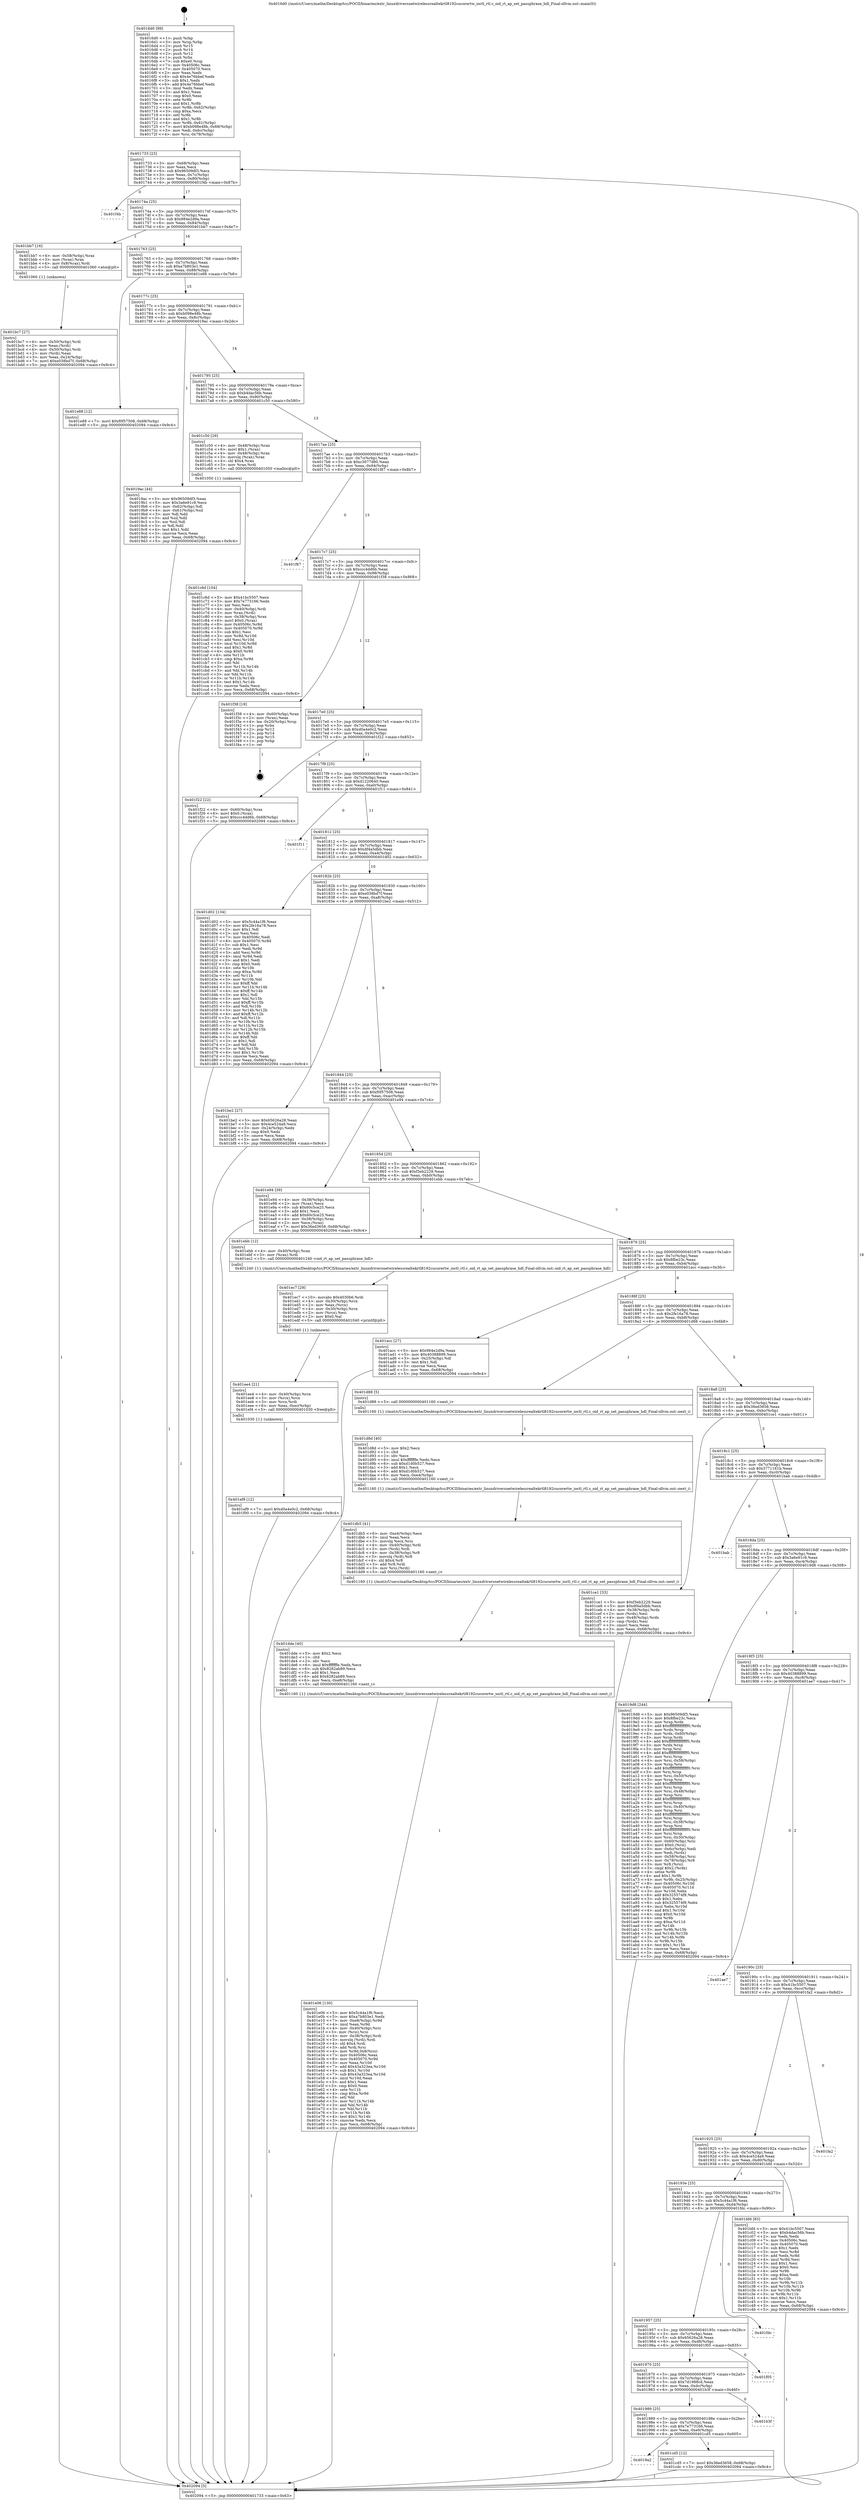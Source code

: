 digraph "0x4016d0" {
  label = "0x4016d0 (/mnt/c/Users/mathe/Desktop/tcc/POCII/binaries/extr_linuxdriversnetwirelessrealtekrtl8192cucorertw_ioctl_rtl.c_oid_rt_ap_set_passphrase_hdl_Final-ollvm.out::main(0))"
  labelloc = "t"
  node[shape=record]

  Entry [label="",width=0.3,height=0.3,shape=circle,fillcolor=black,style=filled]
  "0x401733" [label="{
     0x401733 [23]\l
     | [instrs]\l
     &nbsp;&nbsp;0x401733 \<+3\>: mov -0x68(%rbp),%eax\l
     &nbsp;&nbsp;0x401736 \<+2\>: mov %eax,%ecx\l
     &nbsp;&nbsp;0x401738 \<+6\>: sub $0x96509df3,%ecx\l
     &nbsp;&nbsp;0x40173e \<+3\>: mov %eax,-0x7c(%rbp)\l
     &nbsp;&nbsp;0x401741 \<+3\>: mov %ecx,-0x80(%rbp)\l
     &nbsp;&nbsp;0x401744 \<+6\>: je 0000000000401f4b \<main+0x87b\>\l
  }"]
  "0x401f4b" [label="{
     0x401f4b\l
  }", style=dashed]
  "0x40174a" [label="{
     0x40174a [25]\l
     | [instrs]\l
     &nbsp;&nbsp;0x40174a \<+5\>: jmp 000000000040174f \<main+0x7f\>\l
     &nbsp;&nbsp;0x40174f \<+3\>: mov -0x7c(%rbp),%eax\l
     &nbsp;&nbsp;0x401752 \<+5\>: sub $0x984e2d9a,%eax\l
     &nbsp;&nbsp;0x401757 \<+6\>: mov %eax,-0x84(%rbp)\l
     &nbsp;&nbsp;0x40175d \<+6\>: je 0000000000401bb7 \<main+0x4e7\>\l
  }"]
  Exit [label="",width=0.3,height=0.3,shape=circle,fillcolor=black,style=filled,peripheries=2]
  "0x401bb7" [label="{
     0x401bb7 [16]\l
     | [instrs]\l
     &nbsp;&nbsp;0x401bb7 \<+4\>: mov -0x58(%rbp),%rax\l
     &nbsp;&nbsp;0x401bbb \<+3\>: mov (%rax),%rax\l
     &nbsp;&nbsp;0x401bbe \<+4\>: mov 0x8(%rax),%rdi\l
     &nbsp;&nbsp;0x401bc2 \<+5\>: call 0000000000401060 \<atoi@plt\>\l
     | [calls]\l
     &nbsp;&nbsp;0x401060 \{1\} (unknown)\l
  }"]
  "0x401763" [label="{
     0x401763 [25]\l
     | [instrs]\l
     &nbsp;&nbsp;0x401763 \<+5\>: jmp 0000000000401768 \<main+0x98\>\l
     &nbsp;&nbsp;0x401768 \<+3\>: mov -0x7c(%rbp),%eax\l
     &nbsp;&nbsp;0x40176b \<+5\>: sub $0xa7b803e1,%eax\l
     &nbsp;&nbsp;0x401770 \<+6\>: mov %eax,-0x88(%rbp)\l
     &nbsp;&nbsp;0x401776 \<+6\>: je 0000000000401e88 \<main+0x7b8\>\l
  }"]
  "0x401ef9" [label="{
     0x401ef9 [12]\l
     | [instrs]\l
     &nbsp;&nbsp;0x401ef9 \<+7\>: movl $0xd0a4e0c2,-0x68(%rbp)\l
     &nbsp;&nbsp;0x401f00 \<+5\>: jmp 0000000000402094 \<main+0x9c4\>\l
  }"]
  "0x401e88" [label="{
     0x401e88 [12]\l
     | [instrs]\l
     &nbsp;&nbsp;0x401e88 \<+7\>: movl $0xf0f57508,-0x68(%rbp)\l
     &nbsp;&nbsp;0x401e8f \<+5\>: jmp 0000000000402094 \<main+0x9c4\>\l
  }"]
  "0x40177c" [label="{
     0x40177c [25]\l
     | [instrs]\l
     &nbsp;&nbsp;0x40177c \<+5\>: jmp 0000000000401781 \<main+0xb1\>\l
     &nbsp;&nbsp;0x401781 \<+3\>: mov -0x7c(%rbp),%eax\l
     &nbsp;&nbsp;0x401784 \<+5\>: sub $0xb098e48b,%eax\l
     &nbsp;&nbsp;0x401789 \<+6\>: mov %eax,-0x8c(%rbp)\l
     &nbsp;&nbsp;0x40178f \<+6\>: je 00000000004019ac \<main+0x2dc\>\l
  }"]
  "0x401ee4" [label="{
     0x401ee4 [21]\l
     | [instrs]\l
     &nbsp;&nbsp;0x401ee4 \<+4\>: mov -0x40(%rbp),%rcx\l
     &nbsp;&nbsp;0x401ee8 \<+3\>: mov (%rcx),%rcx\l
     &nbsp;&nbsp;0x401eeb \<+3\>: mov %rcx,%rdi\l
     &nbsp;&nbsp;0x401eee \<+6\>: mov %eax,-0xec(%rbp)\l
     &nbsp;&nbsp;0x401ef4 \<+5\>: call 0000000000401030 \<free@plt\>\l
     | [calls]\l
     &nbsp;&nbsp;0x401030 \{1\} (unknown)\l
  }"]
  "0x4019ac" [label="{
     0x4019ac [44]\l
     | [instrs]\l
     &nbsp;&nbsp;0x4019ac \<+5\>: mov $0x96509df3,%eax\l
     &nbsp;&nbsp;0x4019b1 \<+5\>: mov $0x3a6e91c9,%ecx\l
     &nbsp;&nbsp;0x4019b6 \<+3\>: mov -0x62(%rbp),%dl\l
     &nbsp;&nbsp;0x4019b9 \<+4\>: mov -0x61(%rbp),%sil\l
     &nbsp;&nbsp;0x4019bd \<+3\>: mov %dl,%dil\l
     &nbsp;&nbsp;0x4019c0 \<+3\>: and %sil,%dil\l
     &nbsp;&nbsp;0x4019c3 \<+3\>: xor %sil,%dl\l
     &nbsp;&nbsp;0x4019c6 \<+3\>: or %dl,%dil\l
     &nbsp;&nbsp;0x4019c9 \<+4\>: test $0x1,%dil\l
     &nbsp;&nbsp;0x4019cd \<+3\>: cmovne %ecx,%eax\l
     &nbsp;&nbsp;0x4019d0 \<+3\>: mov %eax,-0x68(%rbp)\l
     &nbsp;&nbsp;0x4019d3 \<+5\>: jmp 0000000000402094 \<main+0x9c4\>\l
  }"]
  "0x401795" [label="{
     0x401795 [25]\l
     | [instrs]\l
     &nbsp;&nbsp;0x401795 \<+5\>: jmp 000000000040179a \<main+0xca\>\l
     &nbsp;&nbsp;0x40179a \<+3\>: mov -0x7c(%rbp),%eax\l
     &nbsp;&nbsp;0x40179d \<+5\>: sub $0xb4dac56b,%eax\l
     &nbsp;&nbsp;0x4017a2 \<+6\>: mov %eax,-0x90(%rbp)\l
     &nbsp;&nbsp;0x4017a8 \<+6\>: je 0000000000401c50 \<main+0x580\>\l
  }"]
  "0x402094" [label="{
     0x402094 [5]\l
     | [instrs]\l
     &nbsp;&nbsp;0x402094 \<+5\>: jmp 0000000000401733 \<main+0x63\>\l
  }"]
  "0x4016d0" [label="{
     0x4016d0 [99]\l
     | [instrs]\l
     &nbsp;&nbsp;0x4016d0 \<+1\>: push %rbp\l
     &nbsp;&nbsp;0x4016d1 \<+3\>: mov %rsp,%rbp\l
     &nbsp;&nbsp;0x4016d4 \<+2\>: push %r15\l
     &nbsp;&nbsp;0x4016d6 \<+2\>: push %r14\l
     &nbsp;&nbsp;0x4016d8 \<+2\>: push %r12\l
     &nbsp;&nbsp;0x4016da \<+1\>: push %rbx\l
     &nbsp;&nbsp;0x4016db \<+7\>: sub $0xe0,%rsp\l
     &nbsp;&nbsp;0x4016e2 \<+7\>: mov 0x40506c,%eax\l
     &nbsp;&nbsp;0x4016e9 \<+7\>: mov 0x405070,%ecx\l
     &nbsp;&nbsp;0x4016f0 \<+2\>: mov %eax,%edx\l
     &nbsp;&nbsp;0x4016f2 \<+6\>: sub $0x4e76bbef,%edx\l
     &nbsp;&nbsp;0x4016f8 \<+3\>: sub $0x1,%edx\l
     &nbsp;&nbsp;0x4016fb \<+6\>: add $0x4e76bbef,%edx\l
     &nbsp;&nbsp;0x401701 \<+3\>: imul %edx,%eax\l
     &nbsp;&nbsp;0x401704 \<+3\>: and $0x1,%eax\l
     &nbsp;&nbsp;0x401707 \<+3\>: cmp $0x0,%eax\l
     &nbsp;&nbsp;0x40170a \<+4\>: sete %r8b\l
     &nbsp;&nbsp;0x40170e \<+4\>: and $0x1,%r8b\l
     &nbsp;&nbsp;0x401712 \<+4\>: mov %r8b,-0x62(%rbp)\l
     &nbsp;&nbsp;0x401716 \<+3\>: cmp $0xa,%ecx\l
     &nbsp;&nbsp;0x401719 \<+4\>: setl %r8b\l
     &nbsp;&nbsp;0x40171d \<+4\>: and $0x1,%r8b\l
     &nbsp;&nbsp;0x401721 \<+4\>: mov %r8b,-0x61(%rbp)\l
     &nbsp;&nbsp;0x401725 \<+7\>: movl $0xb098e48b,-0x68(%rbp)\l
     &nbsp;&nbsp;0x40172c \<+3\>: mov %edi,-0x6c(%rbp)\l
     &nbsp;&nbsp;0x40172f \<+4\>: mov %rsi,-0x78(%rbp)\l
  }"]
  "0x401ec7" [label="{
     0x401ec7 [29]\l
     | [instrs]\l
     &nbsp;&nbsp;0x401ec7 \<+10\>: movabs $0x4030b6,%rdi\l
     &nbsp;&nbsp;0x401ed1 \<+4\>: mov -0x30(%rbp),%rcx\l
     &nbsp;&nbsp;0x401ed5 \<+2\>: mov %eax,(%rcx)\l
     &nbsp;&nbsp;0x401ed7 \<+4\>: mov -0x30(%rbp),%rcx\l
     &nbsp;&nbsp;0x401edb \<+2\>: mov (%rcx),%esi\l
     &nbsp;&nbsp;0x401edd \<+2\>: mov $0x0,%al\l
     &nbsp;&nbsp;0x401edf \<+5\>: call 0000000000401040 \<printf@plt\>\l
     | [calls]\l
     &nbsp;&nbsp;0x401040 \{1\} (unknown)\l
  }"]
  "0x401c50" [label="{
     0x401c50 [29]\l
     | [instrs]\l
     &nbsp;&nbsp;0x401c50 \<+4\>: mov -0x48(%rbp),%rax\l
     &nbsp;&nbsp;0x401c54 \<+6\>: movl $0x1,(%rax)\l
     &nbsp;&nbsp;0x401c5a \<+4\>: mov -0x48(%rbp),%rax\l
     &nbsp;&nbsp;0x401c5e \<+3\>: movslq (%rax),%rax\l
     &nbsp;&nbsp;0x401c61 \<+4\>: shl $0x4,%rax\l
     &nbsp;&nbsp;0x401c65 \<+3\>: mov %rax,%rdi\l
     &nbsp;&nbsp;0x401c68 \<+5\>: call 0000000000401050 \<malloc@plt\>\l
     | [calls]\l
     &nbsp;&nbsp;0x401050 \{1\} (unknown)\l
  }"]
  "0x4017ae" [label="{
     0x4017ae [25]\l
     | [instrs]\l
     &nbsp;&nbsp;0x4017ae \<+5\>: jmp 00000000004017b3 \<main+0xe3\>\l
     &nbsp;&nbsp;0x4017b3 \<+3\>: mov -0x7c(%rbp),%eax\l
     &nbsp;&nbsp;0x4017b6 \<+5\>: sub $0xc3077d80,%eax\l
     &nbsp;&nbsp;0x4017bb \<+6\>: mov %eax,-0x94(%rbp)\l
     &nbsp;&nbsp;0x4017c1 \<+6\>: je 0000000000401f87 \<main+0x8b7\>\l
  }"]
  "0x401e06" [label="{
     0x401e06 [130]\l
     | [instrs]\l
     &nbsp;&nbsp;0x401e06 \<+5\>: mov $0x5c44a1f6,%ecx\l
     &nbsp;&nbsp;0x401e0b \<+5\>: mov $0xa7b803e1,%edx\l
     &nbsp;&nbsp;0x401e10 \<+7\>: mov -0xe8(%rbp),%r9d\l
     &nbsp;&nbsp;0x401e17 \<+4\>: imul %eax,%r9d\l
     &nbsp;&nbsp;0x401e1b \<+4\>: mov -0x40(%rbp),%rsi\l
     &nbsp;&nbsp;0x401e1f \<+3\>: mov (%rsi),%rsi\l
     &nbsp;&nbsp;0x401e22 \<+4\>: mov -0x38(%rbp),%rdi\l
     &nbsp;&nbsp;0x401e26 \<+3\>: movslq (%rdi),%rdi\l
     &nbsp;&nbsp;0x401e29 \<+4\>: shl $0x4,%rdi\l
     &nbsp;&nbsp;0x401e2d \<+3\>: add %rdi,%rsi\l
     &nbsp;&nbsp;0x401e30 \<+4\>: mov %r9d,0x8(%rsi)\l
     &nbsp;&nbsp;0x401e34 \<+7\>: mov 0x40506c,%eax\l
     &nbsp;&nbsp;0x401e3b \<+8\>: mov 0x405070,%r9d\l
     &nbsp;&nbsp;0x401e43 \<+3\>: mov %eax,%r10d\l
     &nbsp;&nbsp;0x401e46 \<+7\>: add $0x43a323ea,%r10d\l
     &nbsp;&nbsp;0x401e4d \<+4\>: sub $0x1,%r10d\l
     &nbsp;&nbsp;0x401e51 \<+7\>: sub $0x43a323ea,%r10d\l
     &nbsp;&nbsp;0x401e58 \<+4\>: imul %r10d,%eax\l
     &nbsp;&nbsp;0x401e5c \<+3\>: and $0x1,%eax\l
     &nbsp;&nbsp;0x401e5f \<+3\>: cmp $0x0,%eax\l
     &nbsp;&nbsp;0x401e62 \<+4\>: sete %r11b\l
     &nbsp;&nbsp;0x401e66 \<+4\>: cmp $0xa,%r9d\l
     &nbsp;&nbsp;0x401e6a \<+3\>: setl %bl\l
     &nbsp;&nbsp;0x401e6d \<+3\>: mov %r11b,%r14b\l
     &nbsp;&nbsp;0x401e70 \<+3\>: and %bl,%r14b\l
     &nbsp;&nbsp;0x401e73 \<+3\>: xor %bl,%r11b\l
     &nbsp;&nbsp;0x401e76 \<+3\>: or %r11b,%r14b\l
     &nbsp;&nbsp;0x401e79 \<+4\>: test $0x1,%r14b\l
     &nbsp;&nbsp;0x401e7d \<+3\>: cmovne %edx,%ecx\l
     &nbsp;&nbsp;0x401e80 \<+3\>: mov %ecx,-0x68(%rbp)\l
     &nbsp;&nbsp;0x401e83 \<+5\>: jmp 0000000000402094 \<main+0x9c4\>\l
  }"]
  "0x401f87" [label="{
     0x401f87\l
  }", style=dashed]
  "0x4017c7" [label="{
     0x4017c7 [25]\l
     | [instrs]\l
     &nbsp;&nbsp;0x4017c7 \<+5\>: jmp 00000000004017cc \<main+0xfc\>\l
     &nbsp;&nbsp;0x4017cc \<+3\>: mov -0x7c(%rbp),%eax\l
     &nbsp;&nbsp;0x4017cf \<+5\>: sub $0xccc4dd6b,%eax\l
     &nbsp;&nbsp;0x4017d4 \<+6\>: mov %eax,-0x98(%rbp)\l
     &nbsp;&nbsp;0x4017da \<+6\>: je 0000000000401f38 \<main+0x868\>\l
  }"]
  "0x401dde" [label="{
     0x401dde [40]\l
     | [instrs]\l
     &nbsp;&nbsp;0x401dde \<+5\>: mov $0x2,%ecx\l
     &nbsp;&nbsp;0x401de3 \<+1\>: cltd\l
     &nbsp;&nbsp;0x401de4 \<+2\>: idiv %ecx\l
     &nbsp;&nbsp;0x401de6 \<+6\>: imul $0xfffffffe,%edx,%ecx\l
     &nbsp;&nbsp;0x401dec \<+6\>: sub $0x8282ab89,%ecx\l
     &nbsp;&nbsp;0x401df2 \<+3\>: add $0x1,%ecx\l
     &nbsp;&nbsp;0x401df5 \<+6\>: add $0x8282ab89,%ecx\l
     &nbsp;&nbsp;0x401dfb \<+6\>: mov %ecx,-0xe8(%rbp)\l
     &nbsp;&nbsp;0x401e01 \<+5\>: call 0000000000401160 \<next_i\>\l
     | [calls]\l
     &nbsp;&nbsp;0x401160 \{1\} (/mnt/c/Users/mathe/Desktop/tcc/POCII/binaries/extr_linuxdriversnetwirelessrealtekrtl8192cucorertw_ioctl_rtl.c_oid_rt_ap_set_passphrase_hdl_Final-ollvm.out::next_i)\l
  }"]
  "0x401f38" [label="{
     0x401f38 [19]\l
     | [instrs]\l
     &nbsp;&nbsp;0x401f38 \<+4\>: mov -0x60(%rbp),%rax\l
     &nbsp;&nbsp;0x401f3c \<+2\>: mov (%rax),%eax\l
     &nbsp;&nbsp;0x401f3e \<+4\>: lea -0x20(%rbp),%rsp\l
     &nbsp;&nbsp;0x401f42 \<+1\>: pop %rbx\l
     &nbsp;&nbsp;0x401f43 \<+2\>: pop %r12\l
     &nbsp;&nbsp;0x401f45 \<+2\>: pop %r14\l
     &nbsp;&nbsp;0x401f47 \<+2\>: pop %r15\l
     &nbsp;&nbsp;0x401f49 \<+1\>: pop %rbp\l
     &nbsp;&nbsp;0x401f4a \<+1\>: ret\l
  }"]
  "0x4017e0" [label="{
     0x4017e0 [25]\l
     | [instrs]\l
     &nbsp;&nbsp;0x4017e0 \<+5\>: jmp 00000000004017e5 \<main+0x115\>\l
     &nbsp;&nbsp;0x4017e5 \<+3\>: mov -0x7c(%rbp),%eax\l
     &nbsp;&nbsp;0x4017e8 \<+5\>: sub $0xd0a4e0c2,%eax\l
     &nbsp;&nbsp;0x4017ed \<+6\>: mov %eax,-0x9c(%rbp)\l
     &nbsp;&nbsp;0x4017f3 \<+6\>: je 0000000000401f22 \<main+0x852\>\l
  }"]
  "0x401db5" [label="{
     0x401db5 [41]\l
     | [instrs]\l
     &nbsp;&nbsp;0x401db5 \<+6\>: mov -0xe4(%rbp),%ecx\l
     &nbsp;&nbsp;0x401dbb \<+3\>: imul %eax,%ecx\l
     &nbsp;&nbsp;0x401dbe \<+3\>: movslq %ecx,%rsi\l
     &nbsp;&nbsp;0x401dc1 \<+4\>: mov -0x40(%rbp),%rdi\l
     &nbsp;&nbsp;0x401dc5 \<+3\>: mov (%rdi),%rdi\l
     &nbsp;&nbsp;0x401dc8 \<+4\>: mov -0x38(%rbp),%r8\l
     &nbsp;&nbsp;0x401dcc \<+3\>: movslq (%r8),%r8\l
     &nbsp;&nbsp;0x401dcf \<+4\>: shl $0x4,%r8\l
     &nbsp;&nbsp;0x401dd3 \<+3\>: add %r8,%rdi\l
     &nbsp;&nbsp;0x401dd6 \<+3\>: mov %rsi,(%rdi)\l
     &nbsp;&nbsp;0x401dd9 \<+5\>: call 0000000000401160 \<next_i\>\l
     | [calls]\l
     &nbsp;&nbsp;0x401160 \{1\} (/mnt/c/Users/mathe/Desktop/tcc/POCII/binaries/extr_linuxdriversnetwirelessrealtekrtl8192cucorertw_ioctl_rtl.c_oid_rt_ap_set_passphrase_hdl_Final-ollvm.out::next_i)\l
  }"]
  "0x401f22" [label="{
     0x401f22 [22]\l
     | [instrs]\l
     &nbsp;&nbsp;0x401f22 \<+4\>: mov -0x60(%rbp),%rax\l
     &nbsp;&nbsp;0x401f26 \<+6\>: movl $0x0,(%rax)\l
     &nbsp;&nbsp;0x401f2c \<+7\>: movl $0xccc4dd6b,-0x68(%rbp)\l
     &nbsp;&nbsp;0x401f33 \<+5\>: jmp 0000000000402094 \<main+0x9c4\>\l
  }"]
  "0x4017f9" [label="{
     0x4017f9 [25]\l
     | [instrs]\l
     &nbsp;&nbsp;0x4017f9 \<+5\>: jmp 00000000004017fe \<main+0x12e\>\l
     &nbsp;&nbsp;0x4017fe \<+3\>: mov -0x7c(%rbp),%eax\l
     &nbsp;&nbsp;0x401801 \<+5\>: sub $0xd1220640,%eax\l
     &nbsp;&nbsp;0x401806 \<+6\>: mov %eax,-0xa0(%rbp)\l
     &nbsp;&nbsp;0x40180c \<+6\>: je 0000000000401f11 \<main+0x841\>\l
  }"]
  "0x401d8d" [label="{
     0x401d8d [40]\l
     | [instrs]\l
     &nbsp;&nbsp;0x401d8d \<+5\>: mov $0x2,%ecx\l
     &nbsp;&nbsp;0x401d92 \<+1\>: cltd\l
     &nbsp;&nbsp;0x401d93 \<+2\>: idiv %ecx\l
     &nbsp;&nbsp;0x401d95 \<+6\>: imul $0xfffffffe,%edx,%ecx\l
     &nbsp;&nbsp;0x401d9b \<+6\>: sub $0xd1d0b527,%ecx\l
     &nbsp;&nbsp;0x401da1 \<+3\>: add $0x1,%ecx\l
     &nbsp;&nbsp;0x401da4 \<+6\>: add $0xd1d0b527,%ecx\l
     &nbsp;&nbsp;0x401daa \<+6\>: mov %ecx,-0xe4(%rbp)\l
     &nbsp;&nbsp;0x401db0 \<+5\>: call 0000000000401160 \<next_i\>\l
     | [calls]\l
     &nbsp;&nbsp;0x401160 \{1\} (/mnt/c/Users/mathe/Desktop/tcc/POCII/binaries/extr_linuxdriversnetwirelessrealtekrtl8192cucorertw_ioctl_rtl.c_oid_rt_ap_set_passphrase_hdl_Final-ollvm.out::next_i)\l
  }"]
  "0x401f11" [label="{
     0x401f11\l
  }", style=dashed]
  "0x401812" [label="{
     0x401812 [25]\l
     | [instrs]\l
     &nbsp;&nbsp;0x401812 \<+5\>: jmp 0000000000401817 \<main+0x147\>\l
     &nbsp;&nbsp;0x401817 \<+3\>: mov -0x7c(%rbp),%eax\l
     &nbsp;&nbsp;0x40181a \<+5\>: sub $0xdf4a5dbb,%eax\l
     &nbsp;&nbsp;0x40181f \<+6\>: mov %eax,-0xa4(%rbp)\l
     &nbsp;&nbsp;0x401825 \<+6\>: je 0000000000401d02 \<main+0x632\>\l
  }"]
  "0x4019a2" [label="{
     0x4019a2\l
  }", style=dashed]
  "0x401d02" [label="{
     0x401d02 [134]\l
     | [instrs]\l
     &nbsp;&nbsp;0x401d02 \<+5\>: mov $0x5c44a1f6,%eax\l
     &nbsp;&nbsp;0x401d07 \<+5\>: mov $0x2fe16a78,%ecx\l
     &nbsp;&nbsp;0x401d0c \<+2\>: mov $0x1,%dl\l
     &nbsp;&nbsp;0x401d0e \<+2\>: xor %esi,%esi\l
     &nbsp;&nbsp;0x401d10 \<+7\>: mov 0x40506c,%edi\l
     &nbsp;&nbsp;0x401d17 \<+8\>: mov 0x405070,%r8d\l
     &nbsp;&nbsp;0x401d1f \<+3\>: sub $0x1,%esi\l
     &nbsp;&nbsp;0x401d22 \<+3\>: mov %edi,%r9d\l
     &nbsp;&nbsp;0x401d25 \<+3\>: add %esi,%r9d\l
     &nbsp;&nbsp;0x401d28 \<+4\>: imul %r9d,%edi\l
     &nbsp;&nbsp;0x401d2c \<+3\>: and $0x1,%edi\l
     &nbsp;&nbsp;0x401d2f \<+3\>: cmp $0x0,%edi\l
     &nbsp;&nbsp;0x401d32 \<+4\>: sete %r10b\l
     &nbsp;&nbsp;0x401d36 \<+4\>: cmp $0xa,%r8d\l
     &nbsp;&nbsp;0x401d3a \<+4\>: setl %r11b\l
     &nbsp;&nbsp;0x401d3e \<+3\>: mov %r10b,%bl\l
     &nbsp;&nbsp;0x401d41 \<+3\>: xor $0xff,%bl\l
     &nbsp;&nbsp;0x401d44 \<+3\>: mov %r11b,%r14b\l
     &nbsp;&nbsp;0x401d47 \<+4\>: xor $0xff,%r14b\l
     &nbsp;&nbsp;0x401d4b \<+3\>: xor $0x1,%dl\l
     &nbsp;&nbsp;0x401d4e \<+3\>: mov %bl,%r15b\l
     &nbsp;&nbsp;0x401d51 \<+4\>: and $0xff,%r15b\l
     &nbsp;&nbsp;0x401d55 \<+3\>: and %dl,%r10b\l
     &nbsp;&nbsp;0x401d58 \<+3\>: mov %r14b,%r12b\l
     &nbsp;&nbsp;0x401d5b \<+4\>: and $0xff,%r12b\l
     &nbsp;&nbsp;0x401d5f \<+3\>: and %dl,%r11b\l
     &nbsp;&nbsp;0x401d62 \<+3\>: or %r10b,%r15b\l
     &nbsp;&nbsp;0x401d65 \<+3\>: or %r11b,%r12b\l
     &nbsp;&nbsp;0x401d68 \<+3\>: xor %r12b,%r15b\l
     &nbsp;&nbsp;0x401d6b \<+3\>: or %r14b,%bl\l
     &nbsp;&nbsp;0x401d6e \<+3\>: xor $0xff,%bl\l
     &nbsp;&nbsp;0x401d71 \<+3\>: or $0x1,%dl\l
     &nbsp;&nbsp;0x401d74 \<+2\>: and %dl,%bl\l
     &nbsp;&nbsp;0x401d76 \<+3\>: or %bl,%r15b\l
     &nbsp;&nbsp;0x401d79 \<+4\>: test $0x1,%r15b\l
     &nbsp;&nbsp;0x401d7d \<+3\>: cmovne %ecx,%eax\l
     &nbsp;&nbsp;0x401d80 \<+3\>: mov %eax,-0x68(%rbp)\l
     &nbsp;&nbsp;0x401d83 \<+5\>: jmp 0000000000402094 \<main+0x9c4\>\l
  }"]
  "0x40182b" [label="{
     0x40182b [25]\l
     | [instrs]\l
     &nbsp;&nbsp;0x40182b \<+5\>: jmp 0000000000401830 \<main+0x160\>\l
     &nbsp;&nbsp;0x401830 \<+3\>: mov -0x7c(%rbp),%eax\l
     &nbsp;&nbsp;0x401833 \<+5\>: sub $0xe038bd7f,%eax\l
     &nbsp;&nbsp;0x401838 \<+6\>: mov %eax,-0xa8(%rbp)\l
     &nbsp;&nbsp;0x40183e \<+6\>: je 0000000000401be2 \<main+0x512\>\l
  }"]
  "0x401cd5" [label="{
     0x401cd5 [12]\l
     | [instrs]\l
     &nbsp;&nbsp;0x401cd5 \<+7\>: movl $0x36ed3658,-0x68(%rbp)\l
     &nbsp;&nbsp;0x401cdc \<+5\>: jmp 0000000000402094 \<main+0x9c4\>\l
  }"]
  "0x401be2" [label="{
     0x401be2 [27]\l
     | [instrs]\l
     &nbsp;&nbsp;0x401be2 \<+5\>: mov $0x65626a28,%eax\l
     &nbsp;&nbsp;0x401be7 \<+5\>: mov $0x4ce524a9,%ecx\l
     &nbsp;&nbsp;0x401bec \<+3\>: mov -0x24(%rbp),%edx\l
     &nbsp;&nbsp;0x401bef \<+3\>: cmp $0x0,%edx\l
     &nbsp;&nbsp;0x401bf2 \<+3\>: cmove %ecx,%eax\l
     &nbsp;&nbsp;0x401bf5 \<+3\>: mov %eax,-0x68(%rbp)\l
     &nbsp;&nbsp;0x401bf8 \<+5\>: jmp 0000000000402094 \<main+0x9c4\>\l
  }"]
  "0x401844" [label="{
     0x401844 [25]\l
     | [instrs]\l
     &nbsp;&nbsp;0x401844 \<+5\>: jmp 0000000000401849 \<main+0x179\>\l
     &nbsp;&nbsp;0x401849 \<+3\>: mov -0x7c(%rbp),%eax\l
     &nbsp;&nbsp;0x40184c \<+5\>: sub $0xf0f57508,%eax\l
     &nbsp;&nbsp;0x401851 \<+6\>: mov %eax,-0xac(%rbp)\l
     &nbsp;&nbsp;0x401857 \<+6\>: je 0000000000401e94 \<main+0x7c4\>\l
  }"]
  "0x401989" [label="{
     0x401989 [25]\l
     | [instrs]\l
     &nbsp;&nbsp;0x401989 \<+5\>: jmp 000000000040198e \<main+0x2be\>\l
     &nbsp;&nbsp;0x40198e \<+3\>: mov -0x7c(%rbp),%eax\l
     &nbsp;&nbsp;0x401991 \<+5\>: sub $0x7e773166,%eax\l
     &nbsp;&nbsp;0x401996 \<+6\>: mov %eax,-0xe0(%rbp)\l
     &nbsp;&nbsp;0x40199c \<+6\>: je 0000000000401cd5 \<main+0x605\>\l
  }"]
  "0x401e94" [label="{
     0x401e94 [39]\l
     | [instrs]\l
     &nbsp;&nbsp;0x401e94 \<+4\>: mov -0x38(%rbp),%rax\l
     &nbsp;&nbsp;0x401e98 \<+2\>: mov (%rax),%ecx\l
     &nbsp;&nbsp;0x401e9a \<+6\>: sub $0x60c5ce25,%ecx\l
     &nbsp;&nbsp;0x401ea0 \<+3\>: add $0x1,%ecx\l
     &nbsp;&nbsp;0x401ea3 \<+6\>: add $0x60c5ce25,%ecx\l
     &nbsp;&nbsp;0x401ea9 \<+4\>: mov -0x38(%rbp),%rax\l
     &nbsp;&nbsp;0x401ead \<+2\>: mov %ecx,(%rax)\l
     &nbsp;&nbsp;0x401eaf \<+7\>: movl $0x36ed3658,-0x68(%rbp)\l
     &nbsp;&nbsp;0x401eb6 \<+5\>: jmp 0000000000402094 \<main+0x9c4\>\l
  }"]
  "0x40185d" [label="{
     0x40185d [25]\l
     | [instrs]\l
     &nbsp;&nbsp;0x40185d \<+5\>: jmp 0000000000401862 \<main+0x192\>\l
     &nbsp;&nbsp;0x401862 \<+3\>: mov -0x7c(%rbp),%eax\l
     &nbsp;&nbsp;0x401865 \<+5\>: sub $0xf3eb2229,%eax\l
     &nbsp;&nbsp;0x40186a \<+6\>: mov %eax,-0xb0(%rbp)\l
     &nbsp;&nbsp;0x401870 \<+6\>: je 0000000000401ebb \<main+0x7eb\>\l
  }"]
  "0x401b3f" [label="{
     0x401b3f\l
  }", style=dashed]
  "0x401ebb" [label="{
     0x401ebb [12]\l
     | [instrs]\l
     &nbsp;&nbsp;0x401ebb \<+4\>: mov -0x40(%rbp),%rax\l
     &nbsp;&nbsp;0x401ebf \<+3\>: mov (%rax),%rdi\l
     &nbsp;&nbsp;0x401ec2 \<+5\>: call 0000000000401240 \<oid_rt_ap_set_passphrase_hdl\>\l
     | [calls]\l
     &nbsp;&nbsp;0x401240 \{1\} (/mnt/c/Users/mathe/Desktop/tcc/POCII/binaries/extr_linuxdriversnetwirelessrealtekrtl8192cucorertw_ioctl_rtl.c_oid_rt_ap_set_passphrase_hdl_Final-ollvm.out::oid_rt_ap_set_passphrase_hdl)\l
  }"]
  "0x401876" [label="{
     0x401876 [25]\l
     | [instrs]\l
     &nbsp;&nbsp;0x401876 \<+5\>: jmp 000000000040187b \<main+0x1ab\>\l
     &nbsp;&nbsp;0x40187b \<+3\>: mov -0x7c(%rbp),%eax\l
     &nbsp;&nbsp;0x40187e \<+5\>: sub $0x8fbe23c,%eax\l
     &nbsp;&nbsp;0x401883 \<+6\>: mov %eax,-0xb4(%rbp)\l
     &nbsp;&nbsp;0x401889 \<+6\>: je 0000000000401acc \<main+0x3fc\>\l
  }"]
  "0x401970" [label="{
     0x401970 [25]\l
     | [instrs]\l
     &nbsp;&nbsp;0x401970 \<+5\>: jmp 0000000000401975 \<main+0x2a5\>\l
     &nbsp;&nbsp;0x401975 \<+3\>: mov -0x7c(%rbp),%eax\l
     &nbsp;&nbsp;0x401978 \<+5\>: sub $0x7d1988cd,%eax\l
     &nbsp;&nbsp;0x40197d \<+6\>: mov %eax,-0xdc(%rbp)\l
     &nbsp;&nbsp;0x401983 \<+6\>: je 0000000000401b3f \<main+0x46f\>\l
  }"]
  "0x401acc" [label="{
     0x401acc [27]\l
     | [instrs]\l
     &nbsp;&nbsp;0x401acc \<+5\>: mov $0x984e2d9a,%eax\l
     &nbsp;&nbsp;0x401ad1 \<+5\>: mov $0x40388899,%ecx\l
     &nbsp;&nbsp;0x401ad6 \<+3\>: mov -0x25(%rbp),%dl\l
     &nbsp;&nbsp;0x401ad9 \<+3\>: test $0x1,%dl\l
     &nbsp;&nbsp;0x401adc \<+3\>: cmovne %ecx,%eax\l
     &nbsp;&nbsp;0x401adf \<+3\>: mov %eax,-0x68(%rbp)\l
     &nbsp;&nbsp;0x401ae2 \<+5\>: jmp 0000000000402094 \<main+0x9c4\>\l
  }"]
  "0x40188f" [label="{
     0x40188f [25]\l
     | [instrs]\l
     &nbsp;&nbsp;0x40188f \<+5\>: jmp 0000000000401894 \<main+0x1c4\>\l
     &nbsp;&nbsp;0x401894 \<+3\>: mov -0x7c(%rbp),%eax\l
     &nbsp;&nbsp;0x401897 \<+5\>: sub $0x2fe16a78,%eax\l
     &nbsp;&nbsp;0x40189c \<+6\>: mov %eax,-0xb8(%rbp)\l
     &nbsp;&nbsp;0x4018a2 \<+6\>: je 0000000000401d88 \<main+0x6b8\>\l
  }"]
  "0x401f05" [label="{
     0x401f05\l
  }", style=dashed]
  "0x401d88" [label="{
     0x401d88 [5]\l
     | [instrs]\l
     &nbsp;&nbsp;0x401d88 \<+5\>: call 0000000000401160 \<next_i\>\l
     | [calls]\l
     &nbsp;&nbsp;0x401160 \{1\} (/mnt/c/Users/mathe/Desktop/tcc/POCII/binaries/extr_linuxdriversnetwirelessrealtekrtl8192cucorertw_ioctl_rtl.c_oid_rt_ap_set_passphrase_hdl_Final-ollvm.out::next_i)\l
  }"]
  "0x4018a8" [label="{
     0x4018a8 [25]\l
     | [instrs]\l
     &nbsp;&nbsp;0x4018a8 \<+5\>: jmp 00000000004018ad \<main+0x1dd\>\l
     &nbsp;&nbsp;0x4018ad \<+3\>: mov -0x7c(%rbp),%eax\l
     &nbsp;&nbsp;0x4018b0 \<+5\>: sub $0x36ed3658,%eax\l
     &nbsp;&nbsp;0x4018b5 \<+6\>: mov %eax,-0xbc(%rbp)\l
     &nbsp;&nbsp;0x4018bb \<+6\>: je 0000000000401ce1 \<main+0x611\>\l
  }"]
  "0x401957" [label="{
     0x401957 [25]\l
     | [instrs]\l
     &nbsp;&nbsp;0x401957 \<+5\>: jmp 000000000040195c \<main+0x28c\>\l
     &nbsp;&nbsp;0x40195c \<+3\>: mov -0x7c(%rbp),%eax\l
     &nbsp;&nbsp;0x40195f \<+5\>: sub $0x65626a28,%eax\l
     &nbsp;&nbsp;0x401964 \<+6\>: mov %eax,-0xd8(%rbp)\l
     &nbsp;&nbsp;0x40196a \<+6\>: je 0000000000401f05 \<main+0x835\>\l
  }"]
  "0x401ce1" [label="{
     0x401ce1 [33]\l
     | [instrs]\l
     &nbsp;&nbsp;0x401ce1 \<+5\>: mov $0xf3eb2229,%eax\l
     &nbsp;&nbsp;0x401ce6 \<+5\>: mov $0xdf4a5dbb,%ecx\l
     &nbsp;&nbsp;0x401ceb \<+4\>: mov -0x38(%rbp),%rdx\l
     &nbsp;&nbsp;0x401cef \<+2\>: mov (%rdx),%esi\l
     &nbsp;&nbsp;0x401cf1 \<+4\>: mov -0x48(%rbp),%rdx\l
     &nbsp;&nbsp;0x401cf5 \<+2\>: cmp (%rdx),%esi\l
     &nbsp;&nbsp;0x401cf7 \<+3\>: cmovl %ecx,%eax\l
     &nbsp;&nbsp;0x401cfa \<+3\>: mov %eax,-0x68(%rbp)\l
     &nbsp;&nbsp;0x401cfd \<+5\>: jmp 0000000000402094 \<main+0x9c4\>\l
  }"]
  "0x4018c1" [label="{
     0x4018c1 [25]\l
     | [instrs]\l
     &nbsp;&nbsp;0x4018c1 \<+5\>: jmp 00000000004018c6 \<main+0x1f6\>\l
     &nbsp;&nbsp;0x4018c6 \<+3\>: mov -0x7c(%rbp),%eax\l
     &nbsp;&nbsp;0x4018c9 \<+5\>: sub $0x3771161b,%eax\l
     &nbsp;&nbsp;0x4018ce \<+6\>: mov %eax,-0xc0(%rbp)\l
     &nbsp;&nbsp;0x4018d4 \<+6\>: je 0000000000401bab \<main+0x4db\>\l
  }"]
  "0x401fdc" [label="{
     0x401fdc\l
  }", style=dashed]
  "0x401bab" [label="{
     0x401bab\l
  }", style=dashed]
  "0x4018da" [label="{
     0x4018da [25]\l
     | [instrs]\l
     &nbsp;&nbsp;0x4018da \<+5\>: jmp 00000000004018df \<main+0x20f\>\l
     &nbsp;&nbsp;0x4018df \<+3\>: mov -0x7c(%rbp),%eax\l
     &nbsp;&nbsp;0x4018e2 \<+5\>: sub $0x3a6e91c9,%eax\l
     &nbsp;&nbsp;0x4018e7 \<+6\>: mov %eax,-0xc4(%rbp)\l
     &nbsp;&nbsp;0x4018ed \<+6\>: je 00000000004019d8 \<main+0x308\>\l
  }"]
  "0x401c6d" [label="{
     0x401c6d [104]\l
     | [instrs]\l
     &nbsp;&nbsp;0x401c6d \<+5\>: mov $0x41bc5507,%ecx\l
     &nbsp;&nbsp;0x401c72 \<+5\>: mov $0x7e773166,%edx\l
     &nbsp;&nbsp;0x401c77 \<+2\>: xor %esi,%esi\l
     &nbsp;&nbsp;0x401c79 \<+4\>: mov -0x40(%rbp),%rdi\l
     &nbsp;&nbsp;0x401c7d \<+3\>: mov %rax,(%rdi)\l
     &nbsp;&nbsp;0x401c80 \<+4\>: mov -0x38(%rbp),%rax\l
     &nbsp;&nbsp;0x401c84 \<+6\>: movl $0x0,(%rax)\l
     &nbsp;&nbsp;0x401c8a \<+8\>: mov 0x40506c,%r8d\l
     &nbsp;&nbsp;0x401c92 \<+8\>: mov 0x405070,%r9d\l
     &nbsp;&nbsp;0x401c9a \<+3\>: sub $0x1,%esi\l
     &nbsp;&nbsp;0x401c9d \<+3\>: mov %r8d,%r10d\l
     &nbsp;&nbsp;0x401ca0 \<+3\>: add %esi,%r10d\l
     &nbsp;&nbsp;0x401ca3 \<+4\>: imul %r10d,%r8d\l
     &nbsp;&nbsp;0x401ca7 \<+4\>: and $0x1,%r8d\l
     &nbsp;&nbsp;0x401cab \<+4\>: cmp $0x0,%r8d\l
     &nbsp;&nbsp;0x401caf \<+4\>: sete %r11b\l
     &nbsp;&nbsp;0x401cb3 \<+4\>: cmp $0xa,%r9d\l
     &nbsp;&nbsp;0x401cb7 \<+3\>: setl %bl\l
     &nbsp;&nbsp;0x401cba \<+3\>: mov %r11b,%r14b\l
     &nbsp;&nbsp;0x401cbd \<+3\>: and %bl,%r14b\l
     &nbsp;&nbsp;0x401cc0 \<+3\>: xor %bl,%r11b\l
     &nbsp;&nbsp;0x401cc3 \<+3\>: or %r11b,%r14b\l
     &nbsp;&nbsp;0x401cc6 \<+4\>: test $0x1,%r14b\l
     &nbsp;&nbsp;0x401cca \<+3\>: cmovne %edx,%ecx\l
     &nbsp;&nbsp;0x401ccd \<+3\>: mov %ecx,-0x68(%rbp)\l
     &nbsp;&nbsp;0x401cd0 \<+5\>: jmp 0000000000402094 \<main+0x9c4\>\l
  }"]
  "0x4019d8" [label="{
     0x4019d8 [244]\l
     | [instrs]\l
     &nbsp;&nbsp;0x4019d8 \<+5\>: mov $0x96509df3,%eax\l
     &nbsp;&nbsp;0x4019dd \<+5\>: mov $0x8fbe23c,%ecx\l
     &nbsp;&nbsp;0x4019e2 \<+3\>: mov %rsp,%rdx\l
     &nbsp;&nbsp;0x4019e5 \<+4\>: add $0xfffffffffffffff0,%rdx\l
     &nbsp;&nbsp;0x4019e9 \<+3\>: mov %rdx,%rsp\l
     &nbsp;&nbsp;0x4019ec \<+4\>: mov %rdx,-0x60(%rbp)\l
     &nbsp;&nbsp;0x4019f0 \<+3\>: mov %rsp,%rdx\l
     &nbsp;&nbsp;0x4019f3 \<+4\>: add $0xfffffffffffffff0,%rdx\l
     &nbsp;&nbsp;0x4019f7 \<+3\>: mov %rdx,%rsp\l
     &nbsp;&nbsp;0x4019fa \<+3\>: mov %rsp,%rsi\l
     &nbsp;&nbsp;0x4019fd \<+4\>: add $0xfffffffffffffff0,%rsi\l
     &nbsp;&nbsp;0x401a01 \<+3\>: mov %rsi,%rsp\l
     &nbsp;&nbsp;0x401a04 \<+4\>: mov %rsi,-0x58(%rbp)\l
     &nbsp;&nbsp;0x401a08 \<+3\>: mov %rsp,%rsi\l
     &nbsp;&nbsp;0x401a0b \<+4\>: add $0xfffffffffffffff0,%rsi\l
     &nbsp;&nbsp;0x401a0f \<+3\>: mov %rsi,%rsp\l
     &nbsp;&nbsp;0x401a12 \<+4\>: mov %rsi,-0x50(%rbp)\l
     &nbsp;&nbsp;0x401a16 \<+3\>: mov %rsp,%rsi\l
     &nbsp;&nbsp;0x401a19 \<+4\>: add $0xfffffffffffffff0,%rsi\l
     &nbsp;&nbsp;0x401a1d \<+3\>: mov %rsi,%rsp\l
     &nbsp;&nbsp;0x401a20 \<+4\>: mov %rsi,-0x48(%rbp)\l
     &nbsp;&nbsp;0x401a24 \<+3\>: mov %rsp,%rsi\l
     &nbsp;&nbsp;0x401a27 \<+4\>: add $0xfffffffffffffff0,%rsi\l
     &nbsp;&nbsp;0x401a2b \<+3\>: mov %rsi,%rsp\l
     &nbsp;&nbsp;0x401a2e \<+4\>: mov %rsi,-0x40(%rbp)\l
     &nbsp;&nbsp;0x401a32 \<+3\>: mov %rsp,%rsi\l
     &nbsp;&nbsp;0x401a35 \<+4\>: add $0xfffffffffffffff0,%rsi\l
     &nbsp;&nbsp;0x401a39 \<+3\>: mov %rsi,%rsp\l
     &nbsp;&nbsp;0x401a3c \<+4\>: mov %rsi,-0x38(%rbp)\l
     &nbsp;&nbsp;0x401a40 \<+3\>: mov %rsp,%rsi\l
     &nbsp;&nbsp;0x401a43 \<+4\>: add $0xfffffffffffffff0,%rsi\l
     &nbsp;&nbsp;0x401a47 \<+3\>: mov %rsi,%rsp\l
     &nbsp;&nbsp;0x401a4a \<+4\>: mov %rsi,-0x30(%rbp)\l
     &nbsp;&nbsp;0x401a4e \<+4\>: mov -0x60(%rbp),%rsi\l
     &nbsp;&nbsp;0x401a52 \<+6\>: movl $0x0,(%rsi)\l
     &nbsp;&nbsp;0x401a58 \<+3\>: mov -0x6c(%rbp),%edi\l
     &nbsp;&nbsp;0x401a5b \<+2\>: mov %edi,(%rdx)\l
     &nbsp;&nbsp;0x401a5d \<+4\>: mov -0x58(%rbp),%rsi\l
     &nbsp;&nbsp;0x401a61 \<+4\>: mov -0x78(%rbp),%r8\l
     &nbsp;&nbsp;0x401a65 \<+3\>: mov %r8,(%rsi)\l
     &nbsp;&nbsp;0x401a68 \<+3\>: cmpl $0x2,(%rdx)\l
     &nbsp;&nbsp;0x401a6b \<+4\>: setne %r9b\l
     &nbsp;&nbsp;0x401a6f \<+4\>: and $0x1,%r9b\l
     &nbsp;&nbsp;0x401a73 \<+4\>: mov %r9b,-0x25(%rbp)\l
     &nbsp;&nbsp;0x401a77 \<+8\>: mov 0x40506c,%r10d\l
     &nbsp;&nbsp;0x401a7f \<+8\>: mov 0x405070,%r11d\l
     &nbsp;&nbsp;0x401a87 \<+3\>: mov %r10d,%ebx\l
     &nbsp;&nbsp;0x401a8a \<+6\>: add $0x325574f9,%ebx\l
     &nbsp;&nbsp;0x401a90 \<+3\>: sub $0x1,%ebx\l
     &nbsp;&nbsp;0x401a93 \<+6\>: sub $0x325574f9,%ebx\l
     &nbsp;&nbsp;0x401a99 \<+4\>: imul %ebx,%r10d\l
     &nbsp;&nbsp;0x401a9d \<+4\>: and $0x1,%r10d\l
     &nbsp;&nbsp;0x401aa1 \<+4\>: cmp $0x0,%r10d\l
     &nbsp;&nbsp;0x401aa5 \<+4\>: sete %r9b\l
     &nbsp;&nbsp;0x401aa9 \<+4\>: cmp $0xa,%r11d\l
     &nbsp;&nbsp;0x401aad \<+4\>: setl %r14b\l
     &nbsp;&nbsp;0x401ab1 \<+3\>: mov %r9b,%r15b\l
     &nbsp;&nbsp;0x401ab4 \<+3\>: and %r14b,%r15b\l
     &nbsp;&nbsp;0x401ab7 \<+3\>: xor %r14b,%r9b\l
     &nbsp;&nbsp;0x401aba \<+3\>: or %r9b,%r15b\l
     &nbsp;&nbsp;0x401abd \<+4\>: test $0x1,%r15b\l
     &nbsp;&nbsp;0x401ac1 \<+3\>: cmovne %ecx,%eax\l
     &nbsp;&nbsp;0x401ac4 \<+3\>: mov %eax,-0x68(%rbp)\l
     &nbsp;&nbsp;0x401ac7 \<+5\>: jmp 0000000000402094 \<main+0x9c4\>\l
  }"]
  "0x4018f3" [label="{
     0x4018f3 [25]\l
     | [instrs]\l
     &nbsp;&nbsp;0x4018f3 \<+5\>: jmp 00000000004018f8 \<main+0x228\>\l
     &nbsp;&nbsp;0x4018f8 \<+3\>: mov -0x7c(%rbp),%eax\l
     &nbsp;&nbsp;0x4018fb \<+5\>: sub $0x40388899,%eax\l
     &nbsp;&nbsp;0x401900 \<+6\>: mov %eax,-0xc8(%rbp)\l
     &nbsp;&nbsp;0x401906 \<+6\>: je 0000000000401ae7 \<main+0x417\>\l
  }"]
  "0x40193e" [label="{
     0x40193e [25]\l
     | [instrs]\l
     &nbsp;&nbsp;0x40193e \<+5\>: jmp 0000000000401943 \<main+0x273\>\l
     &nbsp;&nbsp;0x401943 \<+3\>: mov -0x7c(%rbp),%eax\l
     &nbsp;&nbsp;0x401946 \<+5\>: sub $0x5c44a1f6,%eax\l
     &nbsp;&nbsp;0x40194b \<+6\>: mov %eax,-0xd4(%rbp)\l
     &nbsp;&nbsp;0x401951 \<+6\>: je 0000000000401fdc \<main+0x90c\>\l
  }"]
  "0x401bc7" [label="{
     0x401bc7 [27]\l
     | [instrs]\l
     &nbsp;&nbsp;0x401bc7 \<+4\>: mov -0x50(%rbp),%rdi\l
     &nbsp;&nbsp;0x401bcb \<+2\>: mov %eax,(%rdi)\l
     &nbsp;&nbsp;0x401bcd \<+4\>: mov -0x50(%rbp),%rdi\l
     &nbsp;&nbsp;0x401bd1 \<+2\>: mov (%rdi),%eax\l
     &nbsp;&nbsp;0x401bd3 \<+3\>: mov %eax,-0x24(%rbp)\l
     &nbsp;&nbsp;0x401bd6 \<+7\>: movl $0xe038bd7f,-0x68(%rbp)\l
     &nbsp;&nbsp;0x401bdd \<+5\>: jmp 0000000000402094 \<main+0x9c4\>\l
  }"]
  "0x401bfd" [label="{
     0x401bfd [83]\l
     | [instrs]\l
     &nbsp;&nbsp;0x401bfd \<+5\>: mov $0x41bc5507,%eax\l
     &nbsp;&nbsp;0x401c02 \<+5\>: mov $0xb4dac56b,%ecx\l
     &nbsp;&nbsp;0x401c07 \<+2\>: xor %edx,%edx\l
     &nbsp;&nbsp;0x401c09 \<+7\>: mov 0x40506c,%esi\l
     &nbsp;&nbsp;0x401c10 \<+7\>: mov 0x405070,%edi\l
     &nbsp;&nbsp;0x401c17 \<+3\>: sub $0x1,%edx\l
     &nbsp;&nbsp;0x401c1a \<+3\>: mov %esi,%r8d\l
     &nbsp;&nbsp;0x401c1d \<+3\>: add %edx,%r8d\l
     &nbsp;&nbsp;0x401c20 \<+4\>: imul %r8d,%esi\l
     &nbsp;&nbsp;0x401c24 \<+3\>: and $0x1,%esi\l
     &nbsp;&nbsp;0x401c27 \<+3\>: cmp $0x0,%esi\l
     &nbsp;&nbsp;0x401c2a \<+4\>: sete %r9b\l
     &nbsp;&nbsp;0x401c2e \<+3\>: cmp $0xa,%edi\l
     &nbsp;&nbsp;0x401c31 \<+4\>: setl %r10b\l
     &nbsp;&nbsp;0x401c35 \<+3\>: mov %r9b,%r11b\l
     &nbsp;&nbsp;0x401c38 \<+3\>: and %r10b,%r11b\l
     &nbsp;&nbsp;0x401c3b \<+3\>: xor %r10b,%r9b\l
     &nbsp;&nbsp;0x401c3e \<+3\>: or %r9b,%r11b\l
     &nbsp;&nbsp;0x401c41 \<+4\>: test $0x1,%r11b\l
     &nbsp;&nbsp;0x401c45 \<+3\>: cmovne %ecx,%eax\l
     &nbsp;&nbsp;0x401c48 \<+3\>: mov %eax,-0x68(%rbp)\l
     &nbsp;&nbsp;0x401c4b \<+5\>: jmp 0000000000402094 \<main+0x9c4\>\l
  }"]
  "0x401ae7" [label="{
     0x401ae7\l
  }", style=dashed]
  "0x40190c" [label="{
     0x40190c [25]\l
     | [instrs]\l
     &nbsp;&nbsp;0x40190c \<+5\>: jmp 0000000000401911 \<main+0x241\>\l
     &nbsp;&nbsp;0x401911 \<+3\>: mov -0x7c(%rbp),%eax\l
     &nbsp;&nbsp;0x401914 \<+5\>: sub $0x41bc5507,%eax\l
     &nbsp;&nbsp;0x401919 \<+6\>: mov %eax,-0xcc(%rbp)\l
     &nbsp;&nbsp;0x40191f \<+6\>: je 0000000000401fa2 \<main+0x8d2\>\l
  }"]
  "0x401925" [label="{
     0x401925 [25]\l
     | [instrs]\l
     &nbsp;&nbsp;0x401925 \<+5\>: jmp 000000000040192a \<main+0x25a\>\l
     &nbsp;&nbsp;0x40192a \<+3\>: mov -0x7c(%rbp),%eax\l
     &nbsp;&nbsp;0x40192d \<+5\>: sub $0x4ce524a9,%eax\l
     &nbsp;&nbsp;0x401932 \<+6\>: mov %eax,-0xd0(%rbp)\l
     &nbsp;&nbsp;0x401938 \<+6\>: je 0000000000401bfd \<main+0x52d\>\l
  }"]
  "0x401fa2" [label="{
     0x401fa2\l
  }", style=dashed]
  Entry -> "0x4016d0" [label=" 1"]
  "0x401733" -> "0x401f4b" [label=" 0"]
  "0x401733" -> "0x40174a" [label=" 17"]
  "0x401f38" -> Exit [label=" 1"]
  "0x40174a" -> "0x401bb7" [label=" 1"]
  "0x40174a" -> "0x401763" [label=" 16"]
  "0x401f22" -> "0x402094" [label=" 1"]
  "0x401763" -> "0x401e88" [label=" 1"]
  "0x401763" -> "0x40177c" [label=" 15"]
  "0x401ef9" -> "0x402094" [label=" 1"]
  "0x40177c" -> "0x4019ac" [label=" 1"]
  "0x40177c" -> "0x401795" [label=" 14"]
  "0x4019ac" -> "0x402094" [label=" 1"]
  "0x4016d0" -> "0x401733" [label=" 1"]
  "0x402094" -> "0x401733" [label=" 16"]
  "0x401ee4" -> "0x401ef9" [label=" 1"]
  "0x401795" -> "0x401c50" [label=" 1"]
  "0x401795" -> "0x4017ae" [label=" 13"]
  "0x401ec7" -> "0x401ee4" [label=" 1"]
  "0x4017ae" -> "0x401f87" [label=" 0"]
  "0x4017ae" -> "0x4017c7" [label=" 13"]
  "0x401ebb" -> "0x401ec7" [label=" 1"]
  "0x4017c7" -> "0x401f38" [label=" 1"]
  "0x4017c7" -> "0x4017e0" [label=" 12"]
  "0x401e94" -> "0x402094" [label=" 1"]
  "0x4017e0" -> "0x401f22" [label=" 1"]
  "0x4017e0" -> "0x4017f9" [label=" 11"]
  "0x401e88" -> "0x402094" [label=" 1"]
  "0x4017f9" -> "0x401f11" [label=" 0"]
  "0x4017f9" -> "0x401812" [label=" 11"]
  "0x401e06" -> "0x402094" [label=" 1"]
  "0x401812" -> "0x401d02" [label=" 1"]
  "0x401812" -> "0x40182b" [label=" 10"]
  "0x401dde" -> "0x401e06" [label=" 1"]
  "0x40182b" -> "0x401be2" [label=" 1"]
  "0x40182b" -> "0x401844" [label=" 9"]
  "0x401db5" -> "0x401dde" [label=" 1"]
  "0x401844" -> "0x401e94" [label=" 1"]
  "0x401844" -> "0x40185d" [label=" 8"]
  "0x401d88" -> "0x401d8d" [label=" 1"]
  "0x40185d" -> "0x401ebb" [label=" 1"]
  "0x40185d" -> "0x401876" [label=" 7"]
  "0x401d02" -> "0x402094" [label=" 1"]
  "0x401876" -> "0x401acc" [label=" 1"]
  "0x401876" -> "0x40188f" [label=" 6"]
  "0x401cd5" -> "0x402094" [label=" 1"]
  "0x40188f" -> "0x401d88" [label=" 1"]
  "0x40188f" -> "0x4018a8" [label=" 5"]
  "0x401989" -> "0x4019a2" [label=" 0"]
  "0x4018a8" -> "0x401ce1" [label=" 2"]
  "0x4018a8" -> "0x4018c1" [label=" 3"]
  "0x401d8d" -> "0x401db5" [label=" 1"]
  "0x4018c1" -> "0x401bab" [label=" 0"]
  "0x4018c1" -> "0x4018da" [label=" 3"]
  "0x401970" -> "0x401989" [label=" 1"]
  "0x4018da" -> "0x4019d8" [label=" 1"]
  "0x4018da" -> "0x4018f3" [label=" 2"]
  "0x401ce1" -> "0x402094" [label=" 2"]
  "0x4019d8" -> "0x402094" [label=" 1"]
  "0x401acc" -> "0x402094" [label=" 1"]
  "0x401bb7" -> "0x401bc7" [label=" 1"]
  "0x401bc7" -> "0x402094" [label=" 1"]
  "0x401be2" -> "0x402094" [label=" 1"]
  "0x401957" -> "0x401970" [label=" 1"]
  "0x4018f3" -> "0x401ae7" [label=" 0"]
  "0x4018f3" -> "0x40190c" [label=" 2"]
  "0x401957" -> "0x401f05" [label=" 0"]
  "0x40190c" -> "0x401fa2" [label=" 0"]
  "0x40190c" -> "0x401925" [label=" 2"]
  "0x401989" -> "0x401cd5" [label=" 1"]
  "0x401925" -> "0x401bfd" [label=" 1"]
  "0x401925" -> "0x40193e" [label=" 1"]
  "0x401bfd" -> "0x402094" [label=" 1"]
  "0x401c50" -> "0x401c6d" [label=" 1"]
  "0x401c6d" -> "0x402094" [label=" 1"]
  "0x401970" -> "0x401b3f" [label=" 0"]
  "0x40193e" -> "0x401fdc" [label=" 0"]
  "0x40193e" -> "0x401957" [label=" 1"]
}
